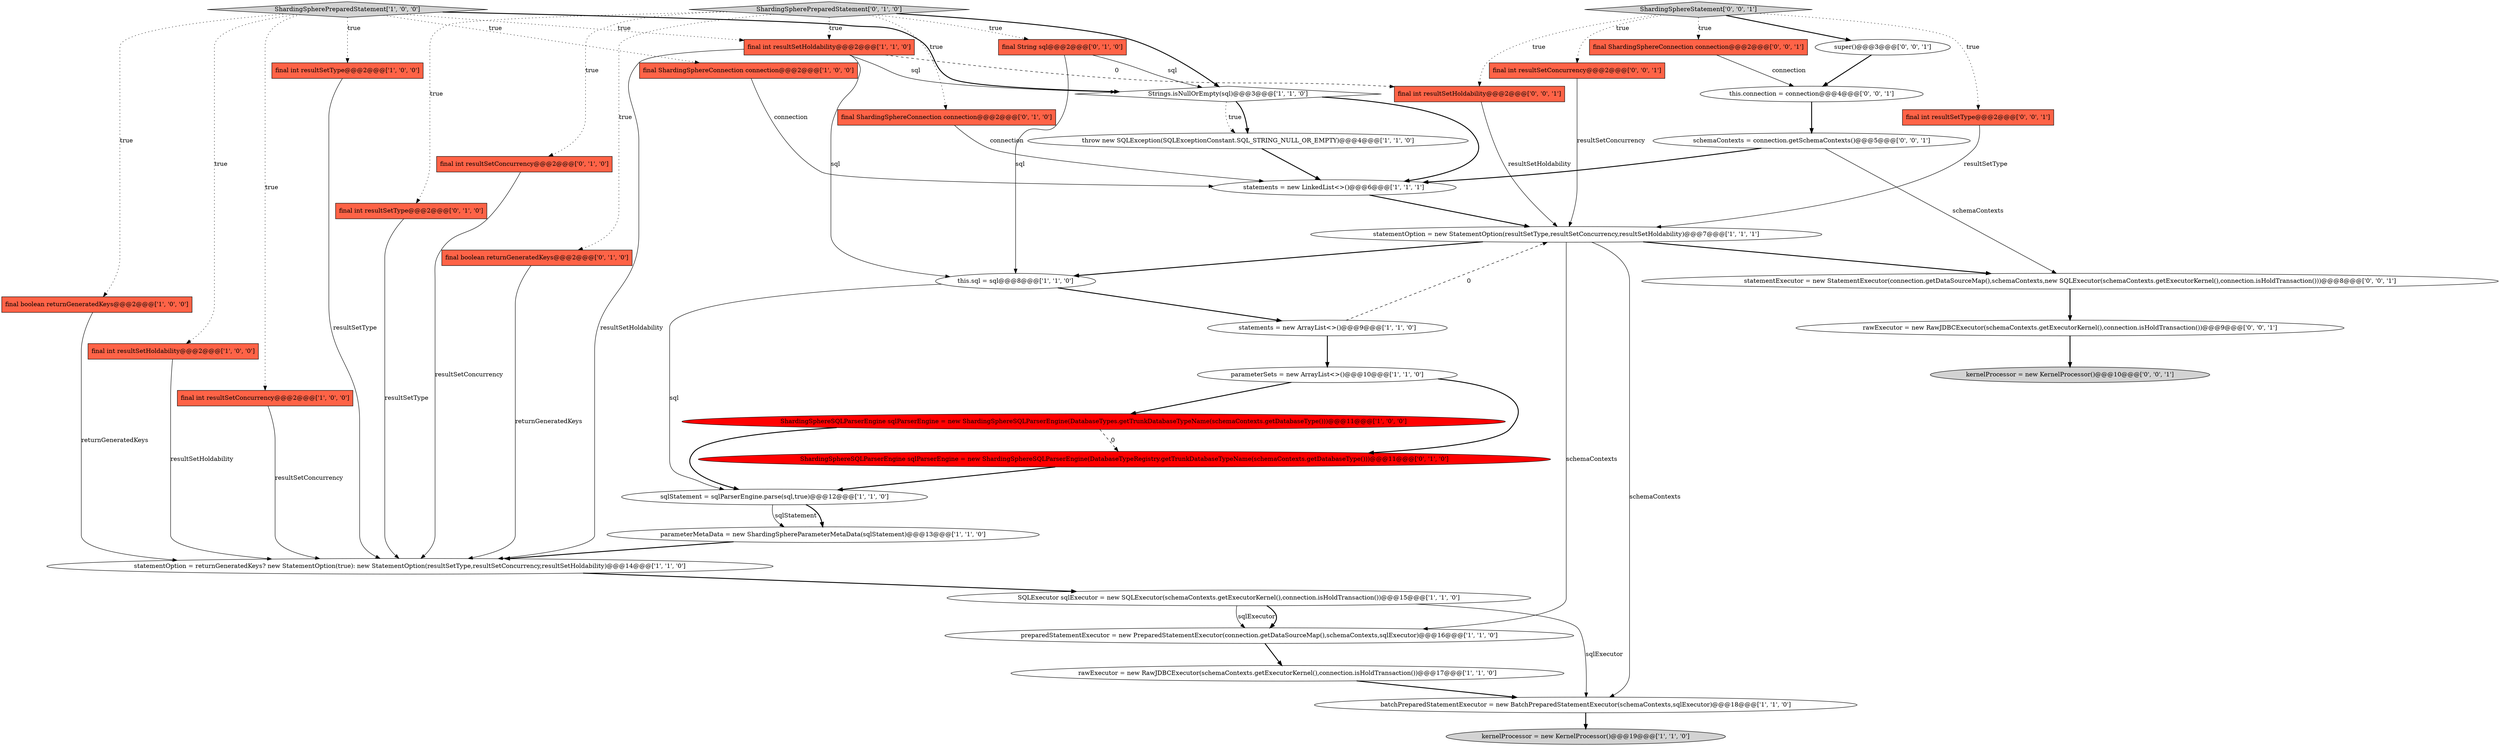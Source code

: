 digraph {
33 [style = filled, label = "schemaContexts = connection.getSchemaContexts()@@@5@@@['0', '0', '1']", fillcolor = white, shape = ellipse image = "AAA0AAABBB3BBB"];
39 [style = filled, label = "final int resultSetHoldability@@@2@@@['0', '0', '1']", fillcolor = tomato, shape = box image = "AAA0AAABBB3BBB"];
16 [style = filled, label = "statements = new ArrayList<>()@@@9@@@['1', '1', '0']", fillcolor = white, shape = ellipse image = "AAA0AAABBB1BBB"];
37 [style = filled, label = "rawExecutor = new RawJDBCExecutor(schemaContexts.getExecutorKernel(),connection.isHoldTransaction())@@@9@@@['0', '0', '1']", fillcolor = white, shape = ellipse image = "AAA0AAABBB3BBB"];
22 [style = filled, label = "preparedStatementExecutor = new PreparedStatementExecutor(connection.getDataSourceMap(),schemaContexts,sqlExecutor)@@@16@@@['1', '1', '0']", fillcolor = white, shape = ellipse image = "AAA0AAABBB1BBB"];
38 [style = filled, label = "final int resultSetConcurrency@@@2@@@['0', '0', '1']", fillcolor = tomato, shape = box image = "AAA0AAABBB3BBB"];
6 [style = filled, label = "Strings.isNullOrEmpty(sql)@@@3@@@['1', '1', '0']", fillcolor = white, shape = diamond image = "AAA0AAABBB1BBB"];
14 [style = filled, label = "statementOption = returnGeneratedKeys? new StatementOption(true): new StatementOption(resultSetType,resultSetConcurrency,resultSetHoldability)@@@14@@@['1', '1', '0']", fillcolor = white, shape = ellipse image = "AAA0AAABBB1BBB"];
0 [style = filled, label = "ShardingSphereSQLParserEngine sqlParserEngine = new ShardingSphereSQLParserEngine(DatabaseTypes.getTrunkDatabaseTypeName(schemaContexts.getDatabaseType()))@@@11@@@['1', '0', '0']", fillcolor = red, shape = ellipse image = "AAA1AAABBB1BBB"];
4 [style = filled, label = "SQLExecutor sqlExecutor = new SQLExecutor(schemaContexts.getExecutorKernel(),connection.isHoldTransaction())@@@15@@@['1', '1', '0']", fillcolor = white, shape = ellipse image = "AAA0AAABBB1BBB"];
2 [style = filled, label = "statements = new LinkedList<>()@@@6@@@['1', '1', '1']", fillcolor = white, shape = ellipse image = "AAA0AAABBB1BBB"];
7 [style = filled, label = "sqlStatement = sqlParserEngine.parse(sql,true)@@@12@@@['1', '1', '0']", fillcolor = white, shape = ellipse image = "AAA0AAABBB1BBB"];
19 [style = filled, label = "parameterSets = new ArrayList<>()@@@10@@@['1', '1', '0']", fillcolor = white, shape = ellipse image = "AAA0AAABBB1BBB"];
30 [style = filled, label = "kernelProcessor = new KernelProcessor()@@@10@@@['0', '0', '1']", fillcolor = lightgray, shape = ellipse image = "AAA0AAABBB3BBB"];
20 [style = filled, label = "statementOption = new StatementOption(resultSetType,resultSetConcurrency,resultSetHoldability)@@@7@@@['1', '1', '1']", fillcolor = white, shape = ellipse image = "AAA0AAABBB1BBB"];
17 [style = filled, label = "rawExecutor = new RawJDBCExecutor(schemaContexts.getExecutorKernel(),connection.isHoldTransaction())@@@17@@@['1', '1', '0']", fillcolor = white, shape = ellipse image = "AAA0AAABBB1BBB"];
10 [style = filled, label = "ShardingSpherePreparedStatement['1', '0', '0']", fillcolor = lightgray, shape = diamond image = "AAA0AAABBB1BBB"];
31 [style = filled, label = "super()@@@3@@@['0', '0', '1']", fillcolor = white, shape = ellipse image = "AAA0AAABBB3BBB"];
9 [style = filled, label = "throw new SQLException(SQLExceptionConstant.SQL_STRING_NULL_OR_EMPTY)@@@4@@@['1', '1', '0']", fillcolor = white, shape = ellipse image = "AAA0AAABBB1BBB"];
25 [style = filled, label = "final ShardingSphereConnection connection@@@2@@@['0', '1', '0']", fillcolor = tomato, shape = box image = "AAA0AAABBB2BBB"];
8 [style = filled, label = "final int resultSetType@@@2@@@['1', '0', '0']", fillcolor = tomato, shape = box image = "AAA0AAABBB1BBB"];
26 [style = filled, label = "ShardingSphereSQLParserEngine sqlParserEngine = new ShardingSphereSQLParserEngine(DatabaseTypeRegistry.getTrunkDatabaseTypeName(schemaContexts.getDatabaseType()))@@@11@@@['0', '1', '0']", fillcolor = red, shape = ellipse image = "AAA1AAABBB2BBB"];
27 [style = filled, label = "final int resultSetConcurrency@@@2@@@['0', '1', '0']", fillcolor = tomato, shape = box image = "AAA0AAABBB2BBB"];
29 [style = filled, label = "ShardingSpherePreparedStatement['0', '1', '0']", fillcolor = lightgray, shape = diamond image = "AAA0AAABBB2BBB"];
34 [style = filled, label = "statementExecutor = new StatementExecutor(connection.getDataSourceMap(),schemaContexts,new SQLExecutor(schemaContexts.getExecutorKernel(),connection.isHoldTransaction()))@@@8@@@['0', '0', '1']", fillcolor = white, shape = ellipse image = "AAA0AAABBB3BBB"];
32 [style = filled, label = "ShardingSphereStatement['0', '0', '1']", fillcolor = lightgray, shape = diamond image = "AAA0AAABBB3BBB"];
1 [style = filled, label = "final boolean returnGeneratedKeys@@@2@@@['1', '0', '0']", fillcolor = tomato, shape = box image = "AAA0AAABBB1BBB"];
21 [style = filled, label = "final int resultSetHoldability@@@2@@@['1', '1', '0']", fillcolor = tomato, shape = box image = "AAA0AAABBB1BBB"];
28 [style = filled, label = "final int resultSetType@@@2@@@['0', '1', '0']", fillcolor = tomato, shape = box image = "AAA0AAABBB2BBB"];
13 [style = filled, label = "this.sql = sql@@@8@@@['1', '1', '0']", fillcolor = white, shape = ellipse image = "AAA0AAABBB1BBB"];
23 [style = filled, label = "final String sql@@@2@@@['0', '1', '0']", fillcolor = tomato, shape = box image = "AAA0AAABBB2BBB"];
12 [style = filled, label = "final int resultSetHoldability@@@2@@@['1', '0', '0']", fillcolor = tomato, shape = box image = "AAA0AAABBB1BBB"];
18 [style = filled, label = "kernelProcessor = new KernelProcessor()@@@19@@@['1', '1', '0']", fillcolor = lightgray, shape = ellipse image = "AAA0AAABBB1BBB"];
5 [style = filled, label = "final ShardingSphereConnection connection@@@2@@@['1', '0', '0']", fillcolor = tomato, shape = box image = "AAA0AAABBB1BBB"];
11 [style = filled, label = "final int resultSetConcurrency@@@2@@@['1', '0', '0']", fillcolor = tomato, shape = box image = "AAA0AAABBB1BBB"];
35 [style = filled, label = "final ShardingSphereConnection connection@@@2@@@['0', '0', '1']", fillcolor = tomato, shape = box image = "AAA0AAABBB3BBB"];
36 [style = filled, label = "final int resultSetType@@@2@@@['0', '0', '1']", fillcolor = tomato, shape = box image = "AAA0AAABBB3BBB"];
3 [style = filled, label = "parameterMetaData = new ShardingSphereParameterMetaData(sqlStatement)@@@13@@@['1', '1', '0']", fillcolor = white, shape = ellipse image = "AAA0AAABBB1BBB"];
24 [style = filled, label = "final boolean returnGeneratedKeys@@@2@@@['0', '1', '0']", fillcolor = tomato, shape = box image = "AAA0AAABBB2BBB"];
15 [style = filled, label = "batchPreparedStatementExecutor = new BatchPreparedStatementExecutor(schemaContexts,sqlExecutor)@@@18@@@['1', '1', '0']", fillcolor = white, shape = ellipse image = "AAA0AAABBB1BBB"];
40 [style = filled, label = "this.connection = connection@@@4@@@['0', '0', '1']", fillcolor = white, shape = ellipse image = "AAA0AAABBB3BBB"];
8->14 [style = solid, label="resultSetType"];
10->8 [style = dotted, label="true"];
27->14 [style = solid, label="resultSetConcurrency"];
10->12 [style = dotted, label="true"];
2->20 [style = bold, label=""];
20->13 [style = bold, label=""];
28->14 [style = solid, label="resultSetType"];
32->35 [style = dotted, label="true"];
26->7 [style = bold, label=""];
13->7 [style = solid, label="sql"];
32->39 [style = dotted, label="true"];
9->2 [style = bold, label=""];
4->22 [style = solid, label="sqlExecutor"];
29->27 [style = dotted, label="true"];
24->14 [style = solid, label="returnGeneratedKeys"];
25->2 [style = solid, label="connection"];
20->34 [style = bold, label=""];
37->30 [style = bold, label=""];
3->14 [style = bold, label=""];
7->3 [style = solid, label="sqlStatement"];
12->14 [style = solid, label="resultSetHoldability"];
36->20 [style = solid, label="resultSetType"];
0->26 [style = dashed, label="0"];
29->23 [style = dotted, label="true"];
21->13 [style = solid, label="sql"];
4->15 [style = solid, label="sqlExecutor"];
23->13 [style = solid, label="sql"];
32->36 [style = dotted, label="true"];
20->22 [style = solid, label="schemaContexts"];
16->19 [style = bold, label=""];
10->5 [style = dotted, label="true"];
15->18 [style = bold, label=""];
10->6 [style = bold, label=""];
1->14 [style = solid, label="returnGeneratedKeys"];
13->16 [style = bold, label=""];
35->40 [style = solid, label="connection"];
20->15 [style = solid, label="schemaContexts"];
19->0 [style = bold, label=""];
7->3 [style = bold, label=""];
21->39 [style = dashed, label="0"];
0->7 [style = bold, label=""];
21->6 [style = solid, label="sql"];
6->2 [style = bold, label=""];
29->6 [style = bold, label=""];
40->33 [style = bold, label=""];
11->14 [style = solid, label="resultSetConcurrency"];
29->25 [style = dotted, label="true"];
29->28 [style = dotted, label="true"];
34->37 [style = bold, label=""];
6->9 [style = dotted, label="true"];
10->11 [style = dotted, label="true"];
38->20 [style = solid, label="resultSetConcurrency"];
23->6 [style = solid, label="sql"];
19->26 [style = bold, label=""];
39->20 [style = solid, label="resultSetHoldability"];
17->15 [style = bold, label=""];
32->38 [style = dotted, label="true"];
33->34 [style = solid, label="schemaContexts"];
22->17 [style = bold, label=""];
31->40 [style = bold, label=""];
29->21 [style = dotted, label="true"];
21->14 [style = solid, label="resultSetHoldability"];
10->1 [style = dotted, label="true"];
6->9 [style = bold, label=""];
10->21 [style = dotted, label="true"];
29->24 [style = dotted, label="true"];
4->22 [style = bold, label=""];
32->31 [style = bold, label=""];
33->2 [style = bold, label=""];
5->2 [style = solid, label="connection"];
14->4 [style = bold, label=""];
16->20 [style = dashed, label="0"];
}
